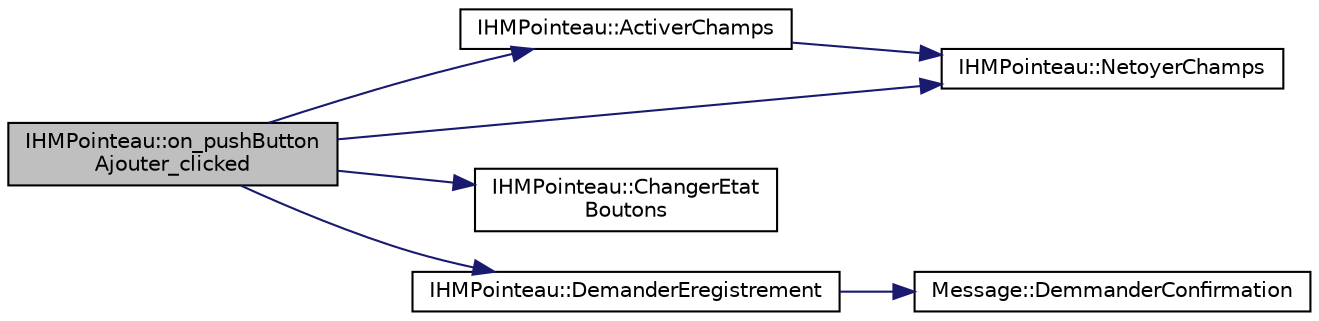 digraph "IHMPointeau::on_pushButtonAjouter_clicked"
{
 // LATEX_PDF_SIZE
  edge [fontname="Helvetica",fontsize="10",labelfontname="Helvetica",labelfontsize="10"];
  node [fontname="Helvetica",fontsize="10",shape=record];
  rankdir="LR";
  Node1 [label="IHMPointeau::on_pushButton\lAjouter_clicked",height=0.2,width=0.4,color="black", fillcolor="grey75", style="filled", fontcolor="black",tooltip="IHMPointeau::on_pushButtonAjouter_clicked Lors du clic sur le bouton ajouter, on vérifie si le pointe..."];
  Node1 -> Node2 [color="midnightblue",fontsize="10",style="solid"];
  Node2 [label="IHMPointeau::ActiverChamps",height=0.2,width=0.4,color="black", fillcolor="white", style="filled",URL="$class_i_h_m_pointeau.html#a2889ca11693b884aaa2b396567a924b1",tooltip="IHMPointeau::ActiverChamps Active ou désactive les champs de l'ihm selon le paramètre,..."];
  Node2 -> Node3 [color="midnightblue",fontsize="10",style="solid"];
  Node3 [label="IHMPointeau::NetoyerChamps",height=0.2,width=0.4,color="black", fillcolor="white", style="filled",URL="$class_i_h_m_pointeau.html#a564a7795ad68555ddde1fcaa85cb83b8",tooltip="IHMPointeau::NetoyerChamps Permet de vider les champs de l'ihm."];
  Node1 -> Node4 [color="midnightblue",fontsize="10",style="solid"];
  Node4 [label="IHMPointeau::ChangerEtat\lBoutons",height=0.2,width=0.4,color="black", fillcolor="white", style="filled",URL="$class_i_h_m_pointeau.html#a21239503e683373a1b14240a15134f02",tooltip="IHMPointeau::ChangerEtatBoutons Permet de changer l'état des boutons sur l'ihm."];
  Node1 -> Node5 [color="midnightblue",fontsize="10",style="solid"];
  Node5 [label="IHMPointeau::DemanderEregistrement",height=0.2,width=0.4,color="black", fillcolor="white", style="filled",URL="$class_i_h_m_pointeau.html#a5a2bcc9644ea227518aa4a13d22de1a8",tooltip="IHMPointeau::DemanderEregistrement Demande a l'utilisteur si il souhaite continuer sans enregister ou..."];
  Node5 -> Node6 [color="midnightblue",fontsize="10",style="solid"];
  Node6 [label="Message::DemmanderConfirmation",height=0.2,width=0.4,color="black", fillcolor="white", style="filled",URL="$class_message.html#a0c6e95e7b1707ed6ea924f14d5a8943f",tooltip="Message::DemmanderConfirmation."];
  Node1 -> Node3 [color="midnightblue",fontsize="10",style="solid"];
}
